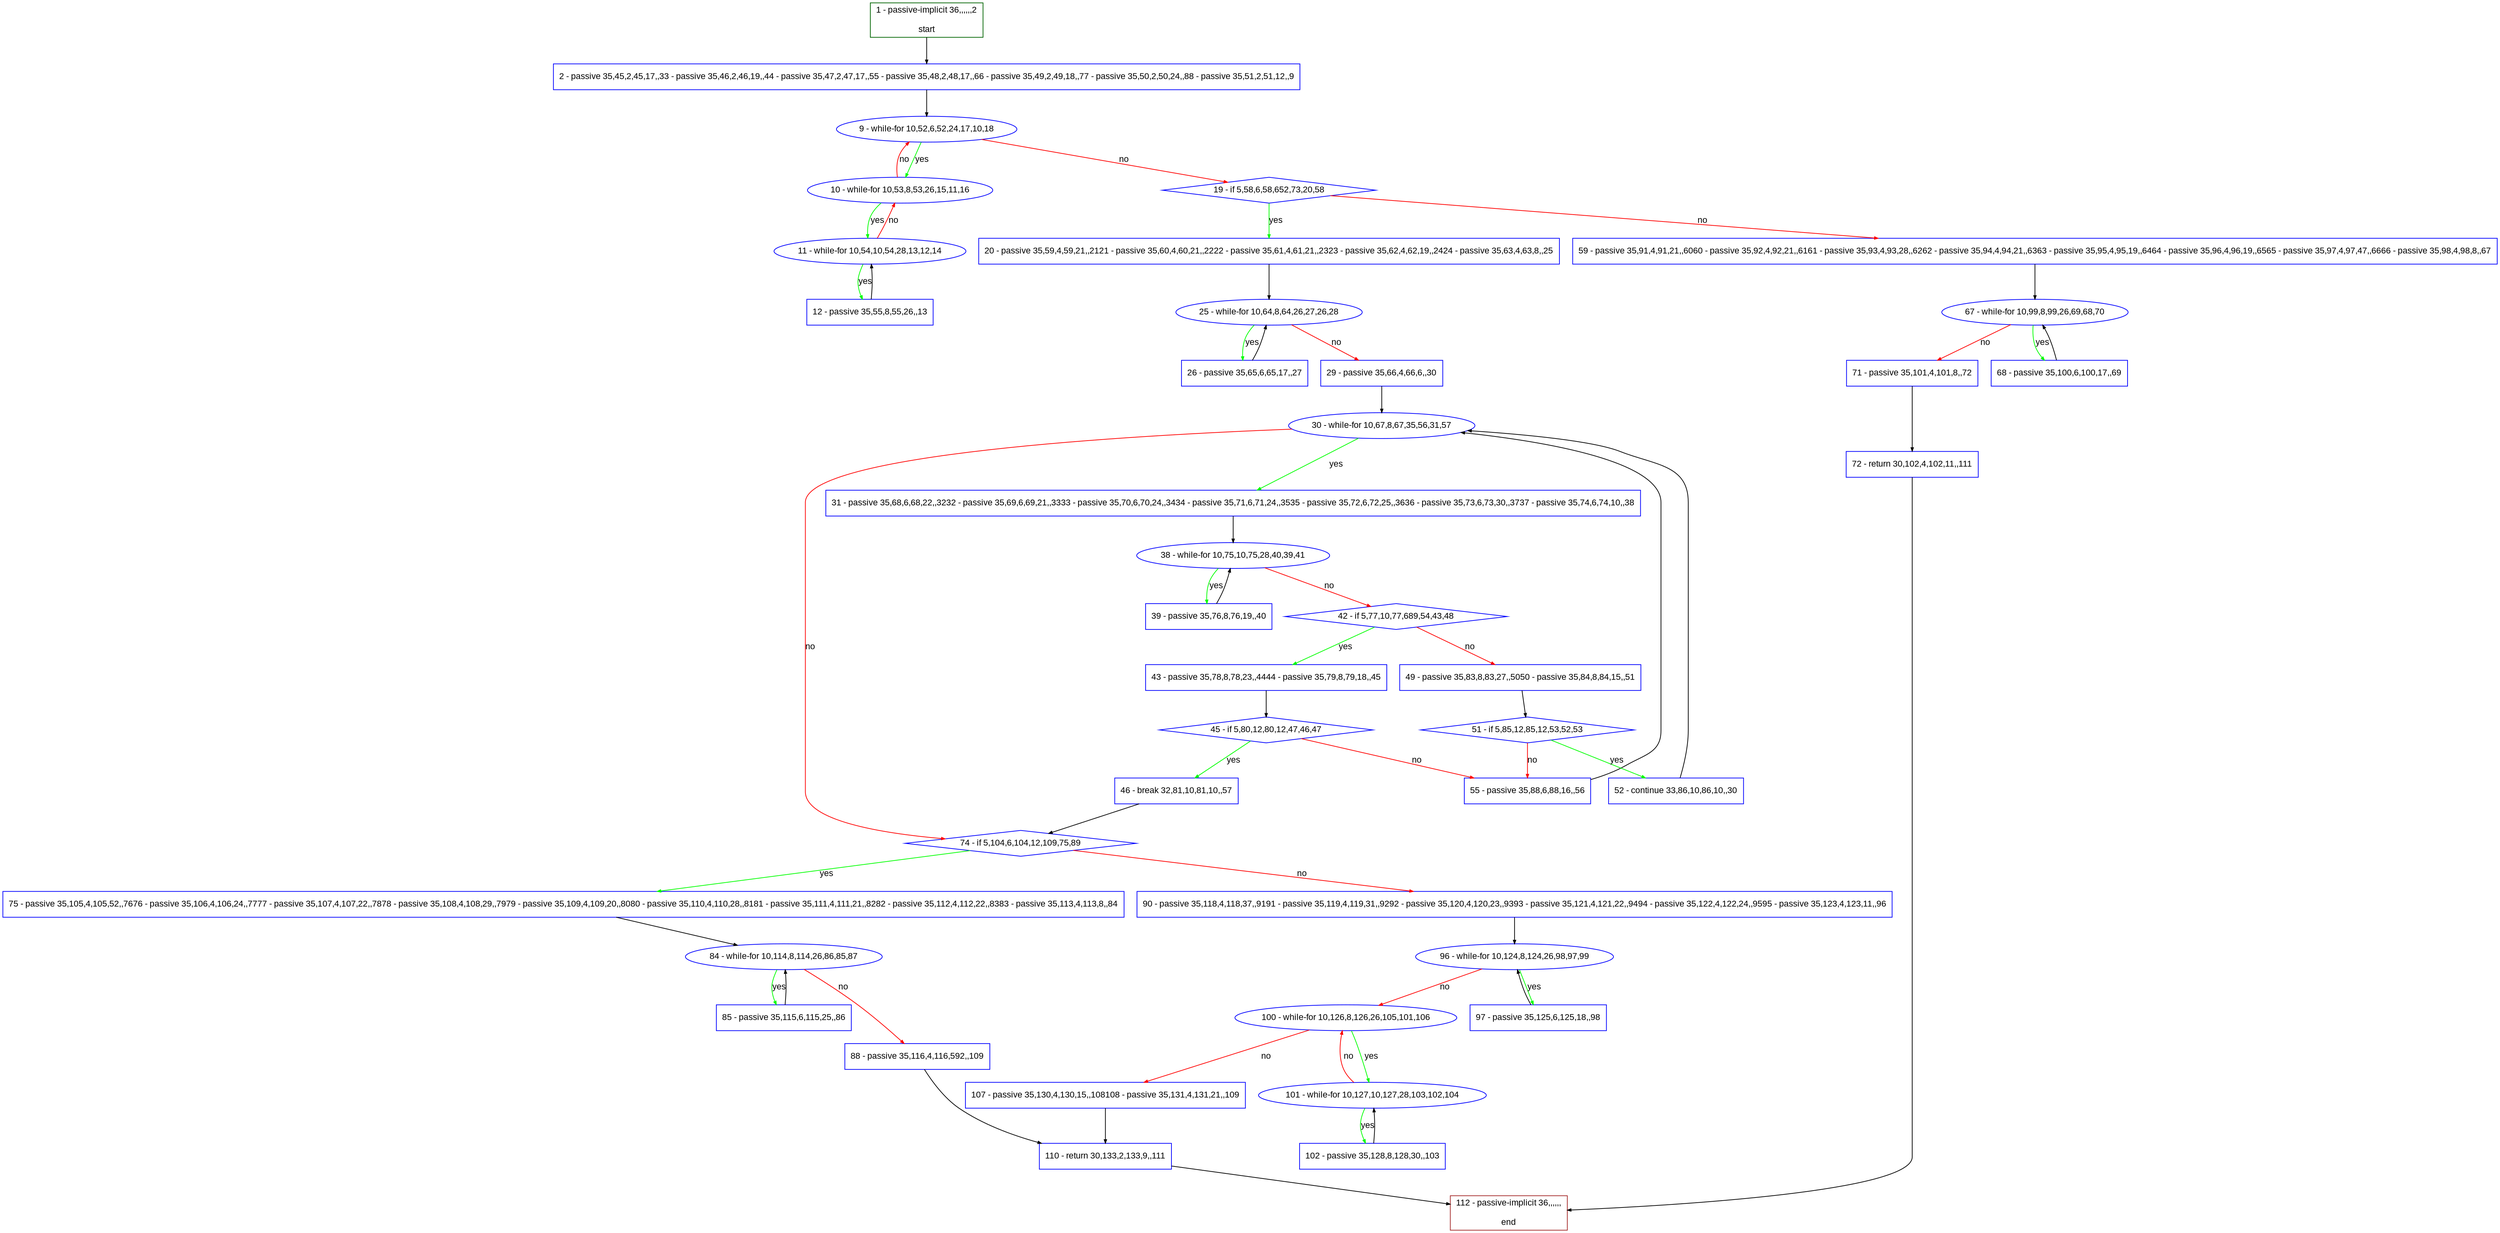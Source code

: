 digraph "" {
  graph [pack="true", label="", fontsize="12", packmode="clust", fontname="Arial", fillcolor="#FFFFCC", bgcolor="white", style="rounded,filled", compound="true"];
  node [node_initialized="no", label="", color="grey", fontsize="12", fillcolor="white", fontname="Arial", style="filled", shape="rectangle", compound="true", fixedsize="false"];
  edge [fontcolor="black", arrowhead="normal", arrowtail="none", arrowsize="0.5", ltail="", label="", color="black", fontsize="12", lhead="", fontname="Arial", dir="forward", compound="true"];
  __N1 [label="2 - passive 35,45,2,45,17,,33 - passive 35,46,2,46,19,,44 - passive 35,47,2,47,17,,55 - passive 35,48,2,48,17,,66 - passive 35,49,2,49,18,,77 - passive 35,50,2,50,24,,88 - passive 35,51,2,51,12,,9", color="#0000ff", fillcolor="#ffffff", style="filled", shape="box"];
  __N2 [label="1 - passive-implicit 36,,,,,,2\n\nstart", color="#006400", fillcolor="#ffffff", style="filled", shape="box"];
  __N3 [label="9 - while-for 10,52,6,52,24,17,10,18", color="#0000ff", fillcolor="#ffffff", style="filled", shape="oval"];
  __N4 [label="10 - while-for 10,53,8,53,26,15,11,16", color="#0000ff", fillcolor="#ffffff", style="filled", shape="oval"];
  __N5 [label="19 - if 5,58,6,58,652,73,20,58", color="#0000ff", fillcolor="#ffffff", style="filled", shape="diamond"];
  __N6 [label="11 - while-for 10,54,10,54,28,13,12,14", color="#0000ff", fillcolor="#ffffff", style="filled", shape="oval"];
  __N7 [label="12 - passive 35,55,8,55,26,,13", color="#0000ff", fillcolor="#ffffff", style="filled", shape="box"];
  __N8 [label="20 - passive 35,59,4,59,21,,2121 - passive 35,60,4,60,21,,2222 - passive 35,61,4,61,21,,2323 - passive 35,62,4,62,19,,2424 - passive 35,63,4,63,8,,25", color="#0000ff", fillcolor="#ffffff", style="filled", shape="box"];
  __N9 [label="59 - passive 35,91,4,91,21,,6060 - passive 35,92,4,92,21,,6161 - passive 35,93,4,93,28,,6262 - passive 35,94,4,94,21,,6363 - passive 35,95,4,95,19,,6464 - passive 35,96,4,96,19,,6565 - passive 35,97,4,97,47,,6666 - passive 35,98,4,98,8,,67", color="#0000ff", fillcolor="#ffffff", style="filled", shape="box"];
  __N10 [label="25 - while-for 10,64,8,64,26,27,26,28", color="#0000ff", fillcolor="#ffffff", style="filled", shape="oval"];
  __N11 [label="26 - passive 35,65,6,65,17,,27", color="#0000ff", fillcolor="#ffffff", style="filled", shape="box"];
  __N12 [label="29 - passive 35,66,4,66,6,,30", color="#0000ff", fillcolor="#ffffff", style="filled", shape="box"];
  __N13 [label="30 - while-for 10,67,8,67,35,56,31,57", color="#0000ff", fillcolor="#ffffff", style="filled", shape="oval"];
  __N14 [label="31 - passive 35,68,6,68,22,,3232 - passive 35,69,6,69,21,,3333 - passive 35,70,6,70,24,,3434 - passive 35,71,6,71,24,,3535 - passive 35,72,6,72,25,,3636 - passive 35,73,6,73,30,,3737 - passive 35,74,6,74,10,,38", color="#0000ff", fillcolor="#ffffff", style="filled", shape="box"];
  __N15 [label="74 - if 5,104,6,104,12,109,75,89", color="#0000ff", fillcolor="#ffffff", style="filled", shape="diamond"];
  __N16 [label="38 - while-for 10,75,10,75,28,40,39,41", color="#0000ff", fillcolor="#ffffff", style="filled", shape="oval"];
  __N17 [label="39 - passive 35,76,8,76,19,,40", color="#0000ff", fillcolor="#ffffff", style="filled", shape="box"];
  __N18 [label="42 - if 5,77,10,77,689,54,43,48", color="#0000ff", fillcolor="#ffffff", style="filled", shape="diamond"];
  __N19 [label="43 - passive 35,78,8,78,23,,4444 - passive 35,79,8,79,18,,45", color="#0000ff", fillcolor="#ffffff", style="filled", shape="box"];
  __N20 [label="49 - passive 35,83,8,83,27,,5050 - passive 35,84,8,84,15,,51", color="#0000ff", fillcolor="#ffffff", style="filled", shape="box"];
  __N21 [label="45 - if 5,80,12,80,12,47,46,47", color="#0000ff", fillcolor="#ffffff", style="filled", shape="diamond"];
  __N22 [label="46 - break 32,81,10,81,10,,57", color="#0000ff", fillcolor="#ffffff", style="filled", shape="box"];
  __N23 [label="55 - passive 35,88,6,88,16,,56", color="#0000ff", fillcolor="#ffffff", style="filled", shape="box"];
  __N24 [label="51 - if 5,85,12,85,12,53,52,53", color="#0000ff", fillcolor="#ffffff", style="filled", shape="diamond"];
  __N25 [label="52 - continue 33,86,10,86,10,,30", color="#0000ff", fillcolor="#ffffff", style="filled", shape="box"];
  __N26 [label="67 - while-for 10,99,8,99,26,69,68,70", color="#0000ff", fillcolor="#ffffff", style="filled", shape="oval"];
  __N27 [label="68 - passive 35,100,6,100,17,,69", color="#0000ff", fillcolor="#ffffff", style="filled", shape="box"];
  __N28 [label="71 - passive 35,101,4,101,8,,72", color="#0000ff", fillcolor="#ffffff", style="filled", shape="box"];
  __N29 [label="72 - return 30,102,4,102,11,,111", color="#0000ff", fillcolor="#ffffff", style="filled", shape="box"];
  __N30 [label="112 - passive-implicit 36,,,,,,\n\nend", color="#a52a2a", fillcolor="#ffffff", style="filled", shape="box"];
  __N31 [label="75 - passive 35,105,4,105,52,,7676 - passive 35,106,4,106,24,,7777 - passive 35,107,4,107,22,,7878 - passive 35,108,4,108,29,,7979 - passive 35,109,4,109,20,,8080 - passive 35,110,4,110,28,,8181 - passive 35,111,4,111,21,,8282 - passive 35,112,4,112,22,,8383 - passive 35,113,4,113,8,,84", color="#0000ff", fillcolor="#ffffff", style="filled", shape="box"];
  __N32 [label="90 - passive 35,118,4,118,37,,9191 - passive 35,119,4,119,31,,9292 - passive 35,120,4,120,23,,9393 - passive 35,121,4,121,22,,9494 - passive 35,122,4,122,24,,9595 - passive 35,123,4,123,11,,96", color="#0000ff", fillcolor="#ffffff", style="filled", shape="box"];
  __N33 [label="84 - while-for 10,114,8,114,26,86,85,87", color="#0000ff", fillcolor="#ffffff", style="filled", shape="oval"];
  __N34 [label="85 - passive 35,115,6,115,25,,86", color="#0000ff", fillcolor="#ffffff", style="filled", shape="box"];
  __N35 [label="88 - passive 35,116,4,116,592,,109", color="#0000ff", fillcolor="#ffffff", style="filled", shape="box"];
  __N36 [label="110 - return 30,133,2,133,9,,111", color="#0000ff", fillcolor="#ffffff", style="filled", shape="box"];
  __N37 [label="96 - while-for 10,124,8,124,26,98,97,99", color="#0000ff", fillcolor="#ffffff", style="filled", shape="oval"];
  __N38 [label="97 - passive 35,125,6,125,18,,98", color="#0000ff", fillcolor="#ffffff", style="filled", shape="box"];
  __N39 [label="100 - while-for 10,126,8,126,26,105,101,106", color="#0000ff", fillcolor="#ffffff", style="filled", shape="oval"];
  __N40 [label="101 - while-for 10,127,10,127,28,103,102,104", color="#0000ff", fillcolor="#ffffff", style="filled", shape="oval"];
  __N41 [label="107 - passive 35,130,4,130,15,,108108 - passive 35,131,4,131,21,,109", color="#0000ff", fillcolor="#ffffff", style="filled", shape="box"];
  __N42 [label="102 - passive 35,128,8,128,30,,103", color="#0000ff", fillcolor="#ffffff", style="filled", shape="box"];
  __N2 -> __N1 [arrowhead="normal", arrowtail="none", color="#000000", label="", dir="forward"];
  __N1 -> __N3 [arrowhead="normal", arrowtail="none", color="#000000", label="", dir="forward"];
  __N3 -> __N4 [arrowhead="normal", arrowtail="none", color="#00ff00", label="yes", dir="forward"];
  __N4 -> __N3 [arrowhead="normal", arrowtail="none", color="#ff0000", label="no", dir="forward"];
  __N3 -> __N5 [arrowhead="normal", arrowtail="none", color="#ff0000", label="no", dir="forward"];
  __N4 -> __N6 [arrowhead="normal", arrowtail="none", color="#00ff00", label="yes", dir="forward"];
  __N6 -> __N4 [arrowhead="normal", arrowtail="none", color="#ff0000", label="no", dir="forward"];
  __N6 -> __N7 [arrowhead="normal", arrowtail="none", color="#00ff00", label="yes", dir="forward"];
  __N7 -> __N6 [arrowhead="normal", arrowtail="none", color="#000000", label="", dir="forward"];
  __N5 -> __N8 [arrowhead="normal", arrowtail="none", color="#00ff00", label="yes", dir="forward"];
  __N5 -> __N9 [arrowhead="normal", arrowtail="none", color="#ff0000", label="no", dir="forward"];
  __N8 -> __N10 [arrowhead="normal", arrowtail="none", color="#000000", label="", dir="forward"];
  __N10 -> __N11 [arrowhead="normal", arrowtail="none", color="#00ff00", label="yes", dir="forward"];
  __N11 -> __N10 [arrowhead="normal", arrowtail="none", color="#000000", label="", dir="forward"];
  __N10 -> __N12 [arrowhead="normal", arrowtail="none", color="#ff0000", label="no", dir="forward"];
  __N12 -> __N13 [arrowhead="normal", arrowtail="none", color="#000000", label="", dir="forward"];
  __N13 -> __N14 [arrowhead="normal", arrowtail="none", color="#00ff00", label="yes", dir="forward"];
  __N13 -> __N15 [arrowhead="normal", arrowtail="none", color="#ff0000", label="no", dir="forward"];
  __N14 -> __N16 [arrowhead="normal", arrowtail="none", color="#000000", label="", dir="forward"];
  __N16 -> __N17 [arrowhead="normal", arrowtail="none", color="#00ff00", label="yes", dir="forward"];
  __N17 -> __N16 [arrowhead="normal", arrowtail="none", color="#000000", label="", dir="forward"];
  __N16 -> __N18 [arrowhead="normal", arrowtail="none", color="#ff0000", label="no", dir="forward"];
  __N18 -> __N19 [arrowhead="normal", arrowtail="none", color="#00ff00", label="yes", dir="forward"];
  __N18 -> __N20 [arrowhead="normal", arrowtail="none", color="#ff0000", label="no", dir="forward"];
  __N19 -> __N21 [arrowhead="normal", arrowtail="none", color="#000000", label="", dir="forward"];
  __N21 -> __N22 [arrowhead="normal", arrowtail="none", color="#00ff00", label="yes", dir="forward"];
  __N21 -> __N23 [arrowhead="normal", arrowtail="none", color="#ff0000", label="no", dir="forward"];
  __N22 -> __N15 [arrowhead="normal", arrowtail="none", color="#000000", label="", dir="forward"];
  __N20 -> __N24 [arrowhead="normal", arrowtail="none", color="#000000", label="", dir="forward"];
  __N24 -> __N25 [arrowhead="normal", arrowtail="none", color="#00ff00", label="yes", dir="forward"];
  __N24 -> __N23 [arrowhead="normal", arrowtail="none", color="#ff0000", label="no", dir="forward"];
  __N25 -> __N13 [arrowhead="normal", arrowtail="none", color="#000000", label="", dir="forward"];
  __N23 -> __N13 [arrowhead="normal", arrowtail="none", color="#000000", label="", dir="forward"];
  __N9 -> __N26 [arrowhead="normal", arrowtail="none", color="#000000", label="", dir="forward"];
  __N26 -> __N27 [arrowhead="normal", arrowtail="none", color="#00ff00", label="yes", dir="forward"];
  __N27 -> __N26 [arrowhead="normal", arrowtail="none", color="#000000", label="", dir="forward"];
  __N26 -> __N28 [arrowhead="normal", arrowtail="none", color="#ff0000", label="no", dir="forward"];
  __N28 -> __N29 [arrowhead="normal", arrowtail="none", color="#000000", label="", dir="forward"];
  __N29 -> __N30 [arrowhead="normal", arrowtail="none", color="#000000", label="", dir="forward"];
  __N15 -> __N31 [arrowhead="normal", arrowtail="none", color="#00ff00", label="yes", dir="forward"];
  __N15 -> __N32 [arrowhead="normal", arrowtail="none", color="#ff0000", label="no", dir="forward"];
  __N31 -> __N33 [arrowhead="normal", arrowtail="none", color="#000000", label="", dir="forward"];
  __N33 -> __N34 [arrowhead="normal", arrowtail="none", color="#00ff00", label="yes", dir="forward"];
  __N34 -> __N33 [arrowhead="normal", arrowtail="none", color="#000000", label="", dir="forward"];
  __N33 -> __N35 [arrowhead="normal", arrowtail="none", color="#ff0000", label="no", dir="forward"];
  __N35 -> __N36 [arrowhead="normal", arrowtail="none", color="#000000", label="", dir="forward"];
  __N32 -> __N37 [arrowhead="normal", arrowtail="none", color="#000000", label="", dir="forward"];
  __N37 -> __N38 [arrowhead="normal", arrowtail="none", color="#00ff00", label="yes", dir="forward"];
  __N38 -> __N37 [arrowhead="normal", arrowtail="none", color="#000000", label="", dir="forward"];
  __N37 -> __N39 [arrowhead="normal", arrowtail="none", color="#ff0000", label="no", dir="forward"];
  __N39 -> __N40 [arrowhead="normal", arrowtail="none", color="#00ff00", label="yes", dir="forward"];
  __N40 -> __N39 [arrowhead="normal", arrowtail="none", color="#ff0000", label="no", dir="forward"];
  __N39 -> __N41 [arrowhead="normal", arrowtail="none", color="#ff0000", label="no", dir="forward"];
  __N40 -> __N42 [arrowhead="normal", arrowtail="none", color="#00ff00", label="yes", dir="forward"];
  __N42 -> __N40 [arrowhead="normal", arrowtail="none", color="#000000", label="", dir="forward"];
  __N41 -> __N36 [arrowhead="normal", arrowtail="none", color="#000000", label="", dir="forward"];
  __N36 -> __N30 [arrowhead="normal", arrowtail="none", color="#000000", label="", dir="forward"];
}
